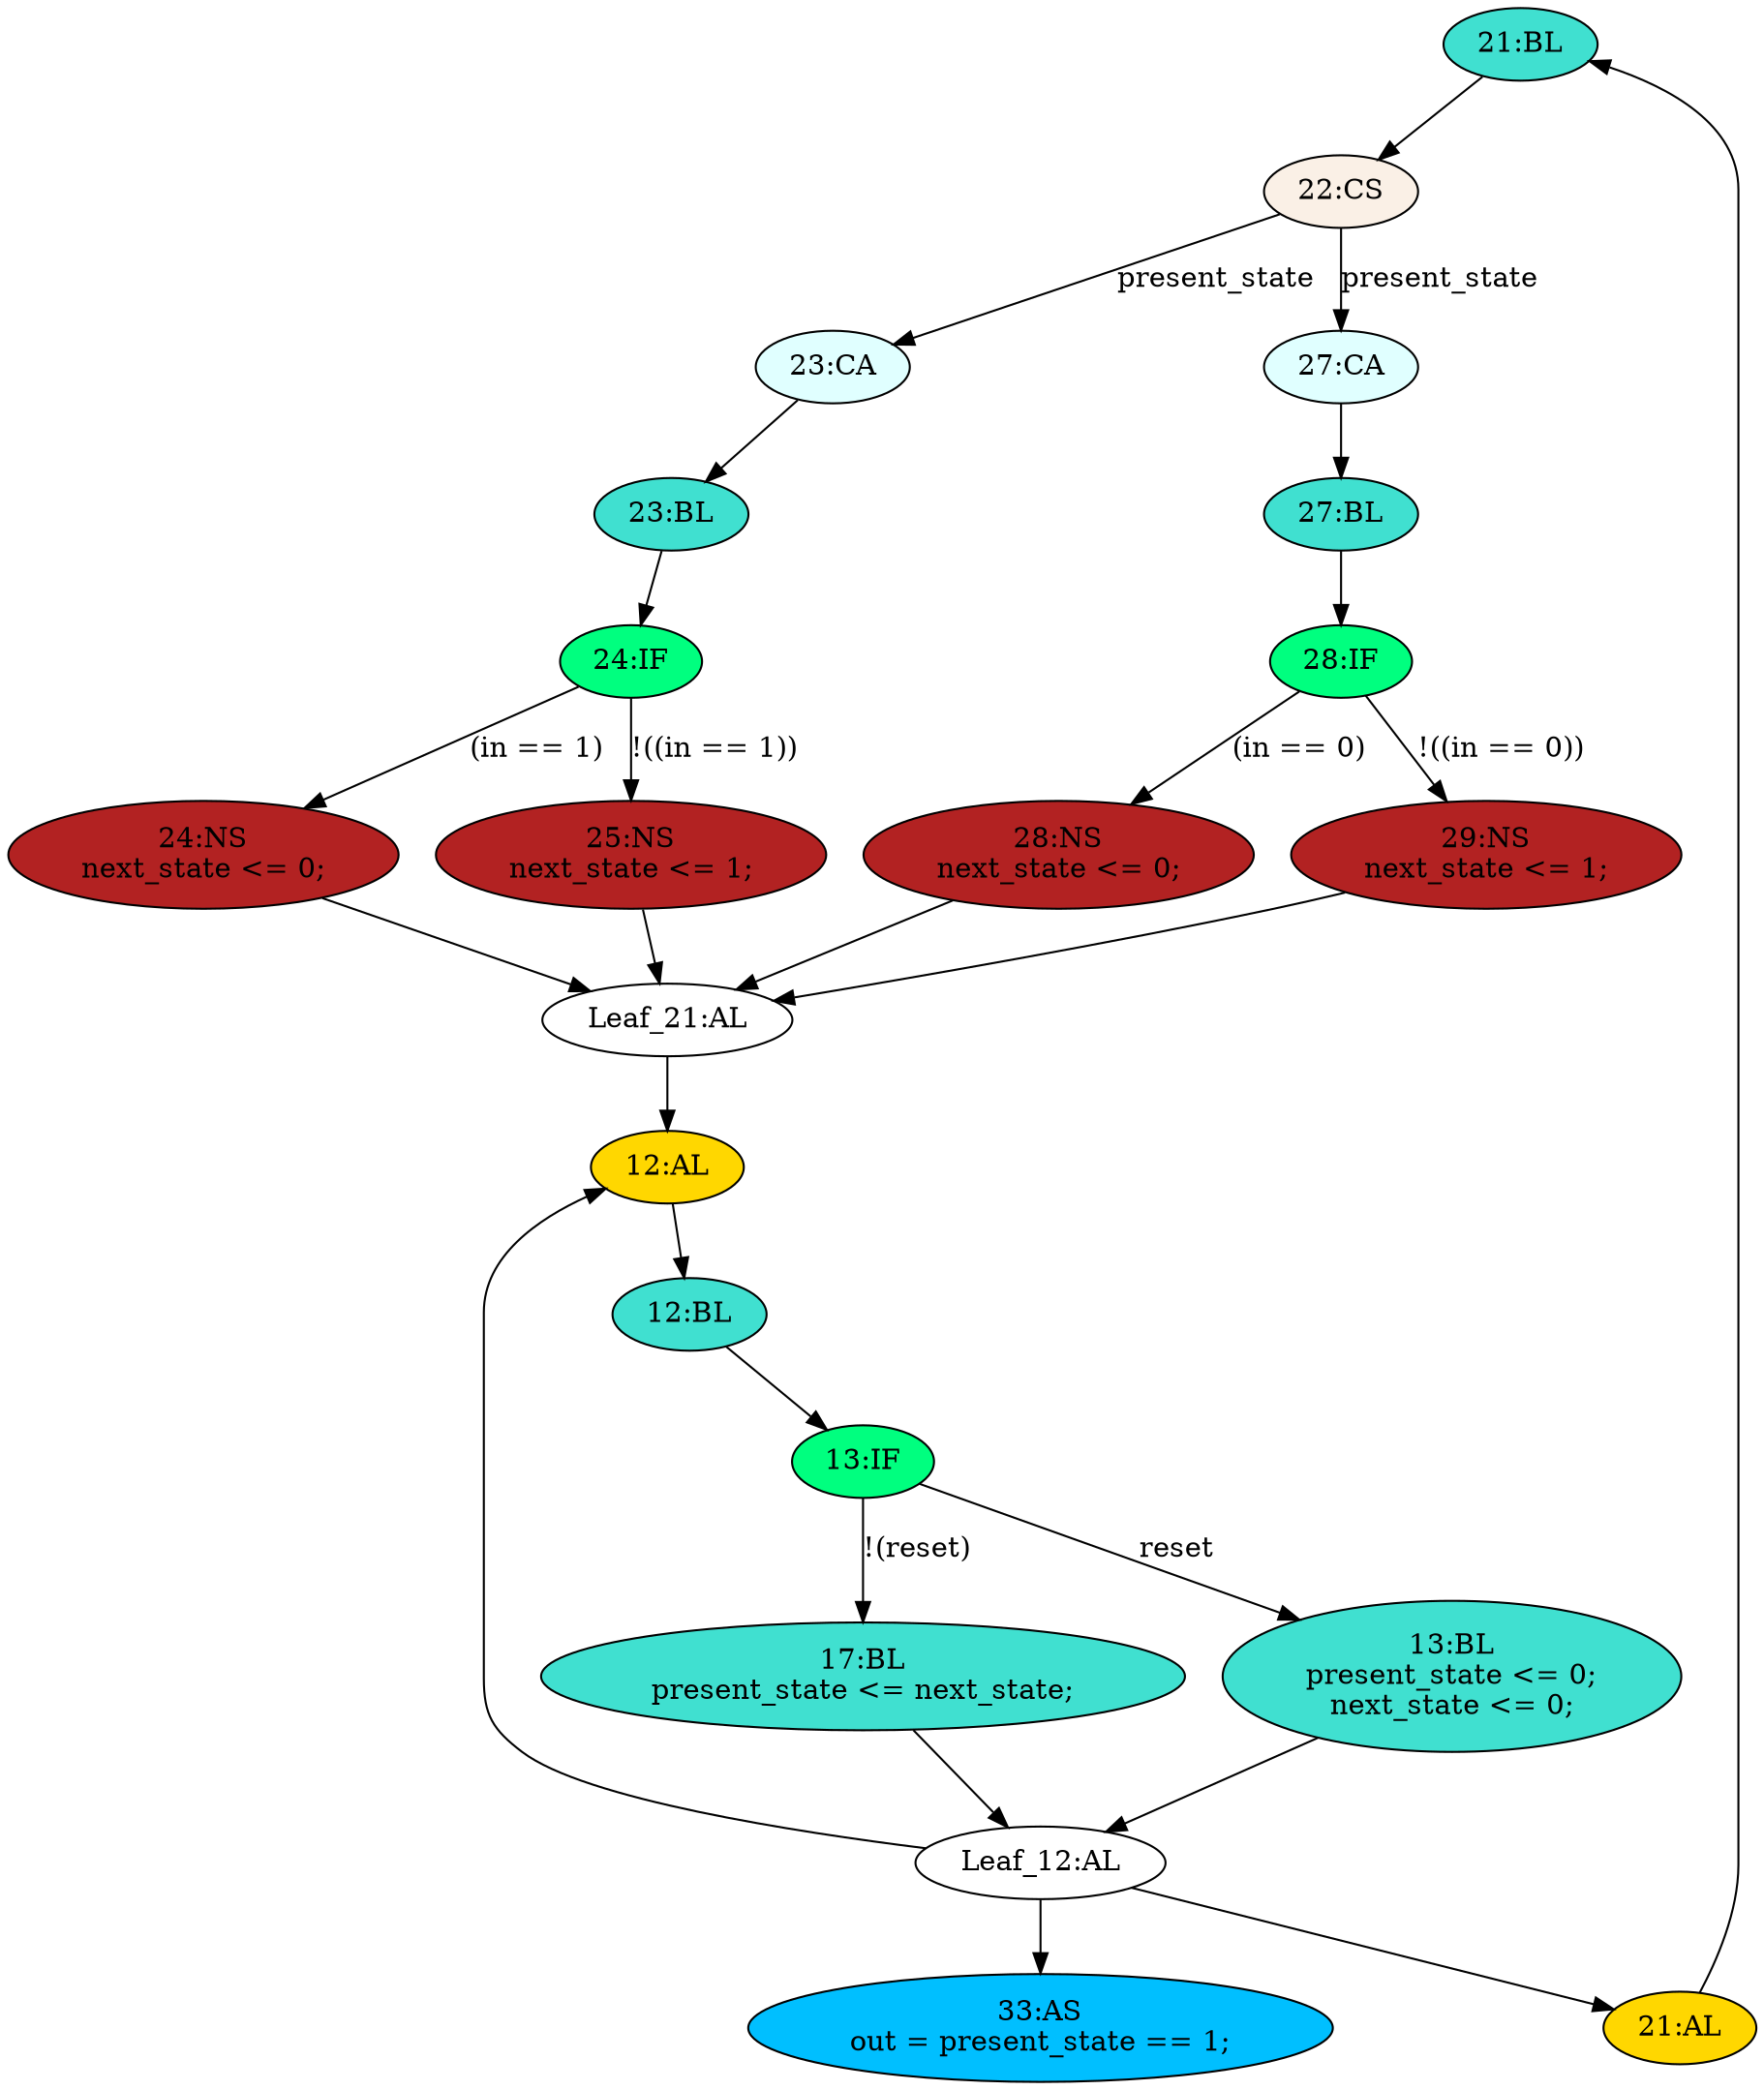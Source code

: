strict digraph "compose( ,  )" {
	node [label="\N"];
	"21:BL"	[ast="<pyverilog.vparser.ast.Block object at 0x7f1ed85a6750>",
		fillcolor=turquoise,
		label="21:BL",
		statements="[]",
		style=filled,
		typ=Block];
	"22:CS"	[ast="<pyverilog.vparser.ast.CaseStatement object at 0x7f1ed8860a50>",
		fillcolor=linen,
		label="22:CS",
		statements="[]",
		style=filled,
		typ=CaseStatement];
	"21:BL" -> "22:CS"	[cond="[]",
		lineno=None];
	"28:IF"	[ast="<pyverilog.vparser.ast.IfStatement object at 0x7f1ed8458350>",
		fillcolor=springgreen,
		label="28:IF",
		statements="[]",
		style=filled,
		typ=IfStatement];
	"29:NS"	[ast="<pyverilog.vparser.ast.NonblockingSubstitution object at 0x7f1ed8458810>",
		fillcolor=firebrick,
		label="29:NS
next_state <= 1;",
		statements="[<pyverilog.vparser.ast.NonblockingSubstitution object at 0x7f1ed8458810>]",
		style=filled,
		typ=NonblockingSubstitution];
	"28:IF" -> "29:NS"	[cond="['in']",
		label="!((in == 0))",
		lineno=28];
	"28:NS"	[ast="<pyverilog.vparser.ast.NonblockingSubstitution object at 0x7f1ed8458d10>",
		fillcolor=firebrick,
		label="28:NS
next_state <= 0;",
		statements="[<pyverilog.vparser.ast.NonblockingSubstitution object at 0x7f1ed8458d10>]",
		style=filled,
		typ=NonblockingSubstitution];
	"28:IF" -> "28:NS"	[cond="['in']",
		label="(in == 0)",
		lineno=28];
	"Leaf_21:AL"	[def_var="['next_state']",
		label="Leaf_21:AL"];
	"29:NS" -> "Leaf_21:AL"	[cond="[]",
		lineno=None];
	"12:BL"	[ast="<pyverilog.vparser.ast.Block object at 0x7f1ed8556750>",
		fillcolor=turquoise,
		label="12:BL",
		statements="[]",
		style=filled,
		typ=Block];
	"13:IF"	[ast="<pyverilog.vparser.ast.IfStatement object at 0x7f1ed854ecd0>",
		fillcolor=springgreen,
		label="13:IF",
		statements="[]",
		style=filled,
		typ=IfStatement];
	"12:BL" -> "13:IF"	[cond="[]",
		lineno=None];
	"24:IF"	[ast="<pyverilog.vparser.ast.IfStatement object at 0x7f1ed8860fd0>",
		fillcolor=springgreen,
		label="24:IF",
		statements="[]",
		style=filled,
		typ=IfStatement];
	"25:NS"	[ast="<pyverilog.vparser.ast.NonblockingSubstitution object at 0x7f1ed8860d10>",
		fillcolor=firebrick,
		label="25:NS
next_state <= 1;",
		statements="[<pyverilog.vparser.ast.NonblockingSubstitution object at 0x7f1ed8860d10>]",
		style=filled,
		typ=NonblockingSubstitution];
	"24:IF" -> "25:NS"	[cond="['in']",
		label="!((in == 1))",
		lineno=24];
	"24:NS"	[ast="<pyverilog.vparser.ast.NonblockingSubstitution object at 0x7f1ed891ee50>",
		fillcolor=firebrick,
		label="24:NS
next_state <= 0;",
		statements="[<pyverilog.vparser.ast.NonblockingSubstitution object at 0x7f1ed891ee50>]",
		style=filled,
		typ=NonblockingSubstitution];
	"24:IF" -> "24:NS"	[cond="['in']",
		label="(in == 1)",
		lineno=24];
	"17:BL"	[ast="<pyverilog.vparser.ast.Block object at 0x7f1ed854e4d0>",
		fillcolor=turquoise,
		label="17:BL
present_state <= next_state;",
		statements="[<pyverilog.vparser.ast.NonblockingSubstitution object at 0x7f1ed85b1390>]",
		style=filled,
		typ=Block];
	"13:IF" -> "17:BL"	[cond="['reset']",
		label="!(reset)",
		lineno=13];
	"13:BL"	[ast="<pyverilog.vparser.ast.Block object at 0x7f1ed85a3e10>",
		fillcolor=turquoise,
		label="13:BL
present_state <= 0;
next_state <= 0;",
		statements="[<pyverilog.vparser.ast.NonblockingSubstitution object at 0x7f1ed85a3610>, <pyverilog.vparser.ast.NonblockingSubstitution object \
at 0x7f1ed854e290>]",
		style=filled,
		typ=Block];
	"13:IF" -> "13:BL"	[cond="['reset']",
		label=reset,
		lineno=13];
	"27:CA"	[ast="<pyverilog.vparser.ast.Case object at 0x7f1ed8860650>",
		fillcolor=lightcyan,
		label="27:CA",
		statements="[]",
		style=filled,
		typ=Case];
	"27:BL"	[ast="<pyverilog.vparser.ast.Block object at 0x7f1ed8860890>",
		fillcolor=turquoise,
		label="27:BL",
		statements="[]",
		style=filled,
		typ=Block];
	"27:CA" -> "27:BL"	[cond="[]",
		lineno=None];
	"25:NS" -> "Leaf_21:AL"	[cond="[]",
		lineno=None];
	"23:BL"	[ast="<pyverilog.vparser.ast.Block object at 0x7f1ed85a6150>",
		fillcolor=turquoise,
		label="23:BL",
		statements="[]",
		style=filled,
		typ=Block];
	"23:BL" -> "24:IF"	[cond="[]",
		lineno=None];
	"12:AL"	[ast="<pyverilog.vparser.ast.Always object at 0x7f1ed8556910>",
		clk_sens=True,
		fillcolor=gold,
		label="12:AL",
		sens="['clk']",
		statements="[]",
		style=filled,
		typ=Always,
		use_var="['reset', 'next_state']"];
	"Leaf_21:AL" -> "12:AL";
	"Leaf_12:AL"	[def_var="['present_state', 'next_state']",
		label="Leaf_12:AL"];
	"17:BL" -> "Leaf_12:AL"	[cond="[]",
		lineno=None];
	"28:NS" -> "Leaf_21:AL"	[cond="[]",
		lineno=None];
	"21:AL"	[ast="<pyverilog.vparser.ast.Always object at 0x7f1ed85a6650>",
		clk_sens=False,
		fillcolor=gold,
		label="21:AL",
		sens="['present_state', 'in']",
		statements="[]",
		style=filled,
		typ=Always,
		use_var="['present_state', 'in']"];
	"21:AL" -> "21:BL"	[cond="[]",
		lineno=None];
	"27:BL" -> "28:IF"	[cond="[]",
		lineno=None];
	"22:CS" -> "27:CA"	[cond="['present_state']",
		label=present_state,
		lineno=22];
	"23:CA"	[ast="<pyverilog.vparser.ast.Case object at 0x7f1ed85a6850>",
		fillcolor=lightcyan,
		label="23:CA",
		statements="[]",
		style=filled,
		typ=Case];
	"22:CS" -> "23:CA"	[cond="['present_state']",
		label=present_state,
		lineno=22];
	"12:AL" -> "12:BL"	[cond="[]",
		lineno=None];
	"24:NS" -> "Leaf_21:AL"	[cond="[]",
		lineno=None];
	"Leaf_12:AL" -> "21:AL";
	"Leaf_12:AL" -> "12:AL";
	"33:AS"	[ast="<pyverilog.vparser.ast.Assign object at 0x7f1ed8458990>",
		def_var="['out']",
		fillcolor=deepskyblue,
		label="33:AS
out = present_state == 1;",
		statements="[]",
		style=filled,
		typ=Assign,
		use_var="['present_state']"];
	"Leaf_12:AL" -> "33:AS";
	"13:BL" -> "Leaf_12:AL"	[cond="[]",
		lineno=None];
	"23:CA" -> "23:BL"	[cond="[]",
		lineno=None];
}
